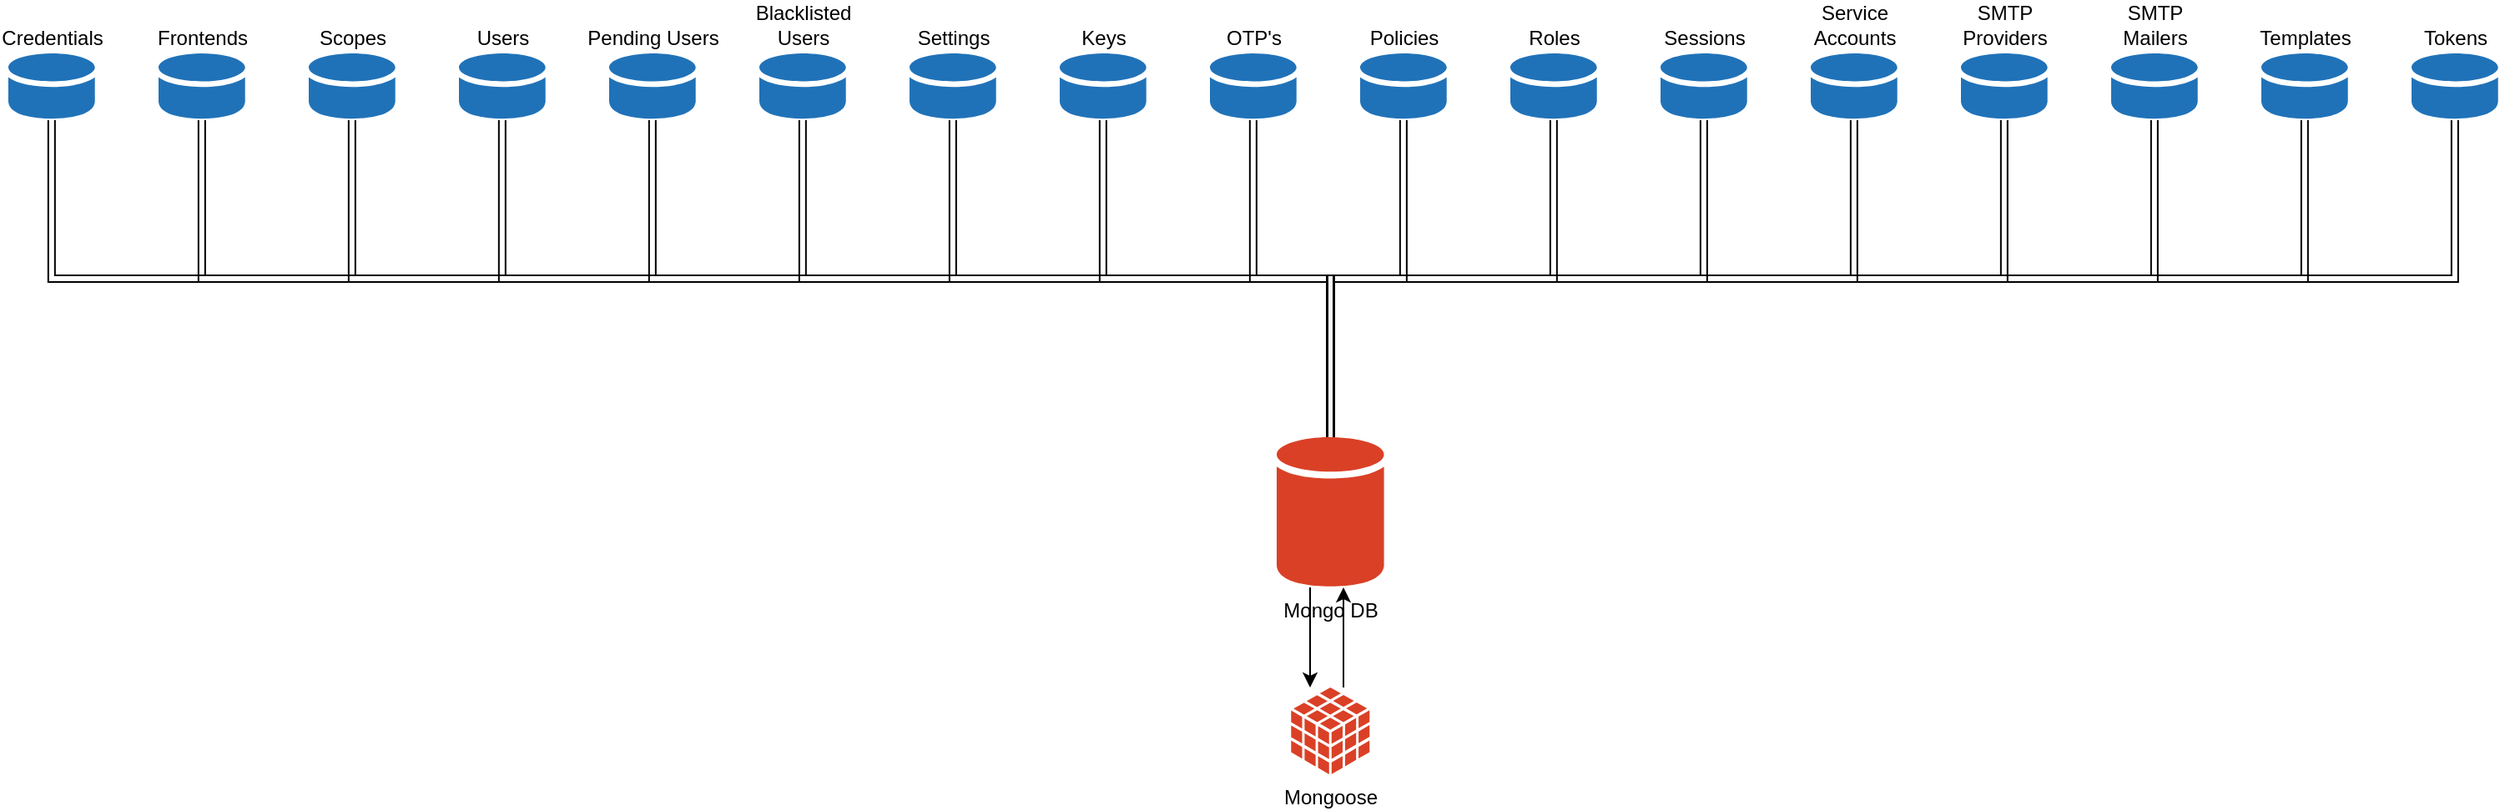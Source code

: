 <mxfile version="17.4.2" type="device"><diagram id="GnMFv5a7nQkKZ05Y-rjv" name="Page-1"><mxGraphModel dx="1730" dy="1148" grid="1" gridSize="10" guides="1" tooltips="1" connect="1" arrows="1" fold="1" page="1" pageScale="1" pageWidth="850" pageHeight="1100" math="0" shadow="0"><root><mxCell id="0"/><mxCell id="1" parent="0"/><mxCell id="8A_3C2fVjlUEtJEl_Mzg-2" style="edgeStyle=orthogonalEdgeStyle;rounded=0;orthogonalLoop=1;jettySize=auto;html=1;" parent="1" source="g1nz0eIOoSp3YbBt77dg-1" target="8A_3C2fVjlUEtJEl_Mzg-1" edge="1"><mxGeometry relative="1" as="geometry"><Array as="points"><mxPoint x="840" y="510"/><mxPoint x="840" y="510"/></Array></mxGeometry></mxCell><mxCell id="g1nz0eIOoSp3YbBt77dg-1" value="Mongo DB" style="sketch=0;shadow=0;dashed=0;html=1;strokeColor=none;labelPosition=center;verticalLabelPosition=bottom;verticalAlign=top;outlineConnect=0;align=center;shape=mxgraph.office.databases.database;fillColor=#DA4026;" parent="1" vertex="1"><mxGeometry x="820" y="390" width="64.29" height="90" as="geometry"/></mxCell><mxCell id="8A_3C2fVjlUEtJEl_Mzg-53" style="edgeStyle=elbowEdgeStyle;rounded=0;orthogonalLoop=1;jettySize=auto;elbow=vertical;html=1;" parent="1" source="8A_3C2fVjlUEtJEl_Mzg-1" target="g1nz0eIOoSp3YbBt77dg-1" edge="1"><mxGeometry relative="1" as="geometry"><Array as="points"><mxPoint x="860" y="520"/></Array></mxGeometry></mxCell><mxCell id="8A_3C2fVjlUEtJEl_Mzg-1" value="Mongoose" style="sketch=0;shadow=0;dashed=0;html=1;strokeColor=none;labelPosition=center;verticalLabelPosition=bottom;verticalAlign=top;outlineConnect=0;align=center;shape=mxgraph.office.databases.database_cube;fillColor=#DA4026;" parent="1" vertex="1"><mxGeometry x="828.64" y="540" width="47" height="52" as="geometry"/></mxCell><mxCell id="8A_3C2fVjlUEtJEl_Mzg-45" style="edgeStyle=elbowEdgeStyle;shape=link;rounded=0;orthogonalLoop=1;jettySize=auto;elbow=vertical;html=1;" parent="1" source="8A_3C2fVjlUEtJEl_Mzg-4" target="g1nz0eIOoSp3YbBt77dg-1" edge="1"><mxGeometry relative="1" as="geometry"/></mxCell><mxCell id="8A_3C2fVjlUEtJEl_Mzg-4" value="Credentials" style="sketch=0;shadow=0;dashed=0;html=1;strokeColor=none;labelPosition=center;verticalLabelPosition=top;verticalAlign=bottom;outlineConnect=0;align=center;shape=mxgraph.office.databases.database_mini_1;fillColor=#2072B8;" parent="1" vertex="1"><mxGeometry x="60" y="160" width="51.85" height="40" as="geometry"/></mxCell><mxCell id="8A_3C2fVjlUEtJEl_Mzg-46" style="edgeStyle=elbowEdgeStyle;shape=link;rounded=0;orthogonalLoop=1;jettySize=auto;elbow=vertical;html=1;" parent="1" source="8A_3C2fVjlUEtJEl_Mzg-5" target="g1nz0eIOoSp3YbBt77dg-1" edge="1"><mxGeometry relative="1" as="geometry"/></mxCell><mxCell id="8A_3C2fVjlUEtJEl_Mzg-5" value="Frontends" style="sketch=0;shadow=0;dashed=0;html=1;strokeColor=none;labelPosition=center;verticalLabelPosition=top;verticalAlign=bottom;outlineConnect=0;align=center;shape=mxgraph.office.databases.database_mini_1;fillColor=#2072B8;" parent="1" vertex="1"><mxGeometry x="150" y="160" width="51.85" height="40" as="geometry"/></mxCell><mxCell id="8A_3C2fVjlUEtJEl_Mzg-48" style="edgeStyle=elbowEdgeStyle;shape=link;rounded=0;orthogonalLoop=1;jettySize=auto;elbow=vertical;html=1;" parent="1" source="8A_3C2fVjlUEtJEl_Mzg-6" target="g1nz0eIOoSp3YbBt77dg-1" edge="1"><mxGeometry relative="1" as="geometry"/></mxCell><mxCell id="8A_3C2fVjlUEtJEl_Mzg-6" value="Users" style="sketch=0;shadow=0;dashed=0;html=1;strokeColor=none;labelPosition=center;verticalLabelPosition=top;verticalAlign=bottom;outlineConnect=0;align=center;shape=mxgraph.office.databases.database_mini_1;fillColor=#2072B8;" parent="1" vertex="1"><mxGeometry x="330" y="160" width="51.85" height="40" as="geometry"/></mxCell><mxCell id="8A_3C2fVjlUEtJEl_Mzg-49" style="edgeStyle=elbowEdgeStyle;shape=link;rounded=0;orthogonalLoop=1;jettySize=auto;elbow=vertical;html=1;" parent="1" source="8A_3C2fVjlUEtJEl_Mzg-7" target="g1nz0eIOoSp3YbBt77dg-1" edge="1"><mxGeometry relative="1" as="geometry"/></mxCell><mxCell id="8A_3C2fVjlUEtJEl_Mzg-7" value="Pending Users" style="sketch=0;shadow=0;dashed=0;html=1;strokeColor=none;labelPosition=center;verticalLabelPosition=top;verticalAlign=bottom;outlineConnect=0;align=center;shape=mxgraph.office.databases.database_mini_1;fillColor=#2072B8;" parent="1" vertex="1"><mxGeometry x="420" y="160" width="51.85" height="40" as="geometry"/></mxCell><mxCell id="8A_3C2fVjlUEtJEl_Mzg-50" style="edgeStyle=elbowEdgeStyle;shape=link;rounded=0;orthogonalLoop=1;jettySize=auto;elbow=vertical;html=1;" parent="1" source="8A_3C2fVjlUEtJEl_Mzg-8" target="g1nz0eIOoSp3YbBt77dg-1" edge="1"><mxGeometry relative="1" as="geometry"/></mxCell><mxCell id="8A_3C2fVjlUEtJEl_Mzg-8" value="Blacklisted &lt;br&gt;Users" style="sketch=0;shadow=0;dashed=0;html=1;strokeColor=none;labelPosition=center;verticalLabelPosition=top;verticalAlign=bottom;outlineConnect=0;align=center;shape=mxgraph.office.databases.database_mini_1;fillColor=#2072B8;" parent="1" vertex="1"><mxGeometry x="510" y="160" width="51.85" height="40" as="geometry"/></mxCell><mxCell id="8A_3C2fVjlUEtJEl_Mzg-51" style="edgeStyle=elbowEdgeStyle;shape=link;rounded=0;orthogonalLoop=1;jettySize=auto;elbow=vertical;html=1;" parent="1" source="8A_3C2fVjlUEtJEl_Mzg-9" target="g1nz0eIOoSp3YbBt77dg-1" edge="1"><mxGeometry relative="1" as="geometry"/></mxCell><mxCell id="8A_3C2fVjlUEtJEl_Mzg-9" value="Settings" style="sketch=0;shadow=0;dashed=0;html=1;strokeColor=none;labelPosition=center;verticalLabelPosition=top;verticalAlign=bottom;outlineConnect=0;align=center;shape=mxgraph.office.databases.database_mini_1;fillColor=#2072B8;" parent="1" vertex="1"><mxGeometry x="600" y="160" width="51.85" height="40" as="geometry"/></mxCell><mxCell id="8A_3C2fVjlUEtJEl_Mzg-35" style="edgeStyle=elbowEdgeStyle;shape=link;rounded=0;orthogonalLoop=1;jettySize=auto;elbow=vertical;html=1;" parent="1" source="8A_3C2fVjlUEtJEl_Mzg-11" target="g1nz0eIOoSp3YbBt77dg-1" edge="1"><mxGeometry relative="1" as="geometry"/></mxCell><mxCell id="8A_3C2fVjlUEtJEl_Mzg-11" value="OTP's" style="sketch=0;shadow=0;dashed=0;html=1;strokeColor=none;labelPosition=center;verticalLabelPosition=top;verticalAlign=bottom;outlineConnect=0;align=center;shape=mxgraph.office.databases.database_mini_1;fillColor=#2072B8;" parent="1" vertex="1"><mxGeometry x="780" y="160" width="51.85" height="40" as="geometry"/></mxCell><mxCell id="8A_3C2fVjlUEtJEl_Mzg-37" style="edgeStyle=elbowEdgeStyle;shape=link;rounded=0;orthogonalLoop=1;jettySize=auto;elbow=vertical;html=1;" parent="1" source="8A_3C2fVjlUEtJEl_Mzg-13" target="g1nz0eIOoSp3YbBt77dg-1" edge="1"><mxGeometry relative="1" as="geometry"/></mxCell><mxCell id="8A_3C2fVjlUEtJEl_Mzg-13" value="Policies" style="sketch=0;shadow=0;dashed=0;html=1;strokeColor=none;labelPosition=center;verticalLabelPosition=top;verticalAlign=bottom;outlineConnect=0;align=center;shape=mxgraph.office.databases.database_mini_1;fillColor=#2072B8;" parent="1" vertex="1"><mxGeometry x="870" y="160" width="51.85" height="40" as="geometry"/></mxCell><mxCell id="8A_3C2fVjlUEtJEl_Mzg-38" style="edgeStyle=elbowEdgeStyle;shape=link;rounded=0;orthogonalLoop=1;jettySize=auto;elbow=vertical;html=1;" parent="1" source="8A_3C2fVjlUEtJEl_Mzg-14" target="g1nz0eIOoSp3YbBt77dg-1" edge="1"><mxGeometry relative="1" as="geometry"/></mxCell><mxCell id="8A_3C2fVjlUEtJEl_Mzg-14" value="Roles" style="sketch=0;shadow=0;dashed=0;html=1;strokeColor=none;labelPosition=center;verticalLabelPosition=top;verticalAlign=bottom;outlineConnect=0;align=center;shape=mxgraph.office.databases.database_mini_1;fillColor=#2072B8;" parent="1" vertex="1"><mxGeometry x="960" y="160" width="51.85" height="40" as="geometry"/></mxCell><mxCell id="8A_3C2fVjlUEtJEl_Mzg-47" style="edgeStyle=elbowEdgeStyle;shape=link;rounded=0;orthogonalLoop=1;jettySize=auto;elbow=vertical;html=1;" parent="1" source="8A_3C2fVjlUEtJEl_Mzg-15" target="g1nz0eIOoSp3YbBt77dg-1" edge="1"><mxGeometry relative="1" as="geometry"/></mxCell><mxCell id="8A_3C2fVjlUEtJEl_Mzg-15" value="Scopes" style="sketch=0;shadow=0;dashed=0;html=1;strokeColor=none;labelPosition=center;verticalLabelPosition=top;verticalAlign=bottom;outlineConnect=0;align=center;shape=mxgraph.office.databases.database_mini_1;fillColor=#2072B8;" parent="1" vertex="1"><mxGeometry x="240" y="160" width="51.85" height="40" as="geometry"/></mxCell><mxCell id="8A_3C2fVjlUEtJEl_Mzg-39" style="edgeStyle=elbowEdgeStyle;shape=link;rounded=0;orthogonalLoop=1;jettySize=auto;elbow=vertical;html=1;" parent="1" source="8A_3C2fVjlUEtJEl_Mzg-16" target="g1nz0eIOoSp3YbBt77dg-1" edge="1"><mxGeometry relative="1" as="geometry"/></mxCell><mxCell id="8A_3C2fVjlUEtJEl_Mzg-16" value="Sessions" style="sketch=0;shadow=0;dashed=0;html=1;strokeColor=none;labelPosition=center;verticalLabelPosition=top;verticalAlign=bottom;outlineConnect=0;align=center;shape=mxgraph.office.databases.database_mini_1;fillColor=#2072B8;" parent="1" vertex="1"><mxGeometry x="1050" y="160" width="51.85" height="40" as="geometry"/></mxCell><mxCell id="8A_3C2fVjlUEtJEl_Mzg-40" style="edgeStyle=elbowEdgeStyle;shape=link;rounded=0;orthogonalLoop=1;jettySize=auto;elbow=vertical;html=1;" parent="1" source="8A_3C2fVjlUEtJEl_Mzg-17" target="g1nz0eIOoSp3YbBt77dg-1" edge="1"><mxGeometry relative="1" as="geometry"/></mxCell><mxCell id="8A_3C2fVjlUEtJEl_Mzg-17" value="Service&lt;br&gt;Accounts" style="sketch=0;shadow=0;dashed=0;html=1;strokeColor=none;labelPosition=center;verticalLabelPosition=top;verticalAlign=bottom;outlineConnect=0;align=center;shape=mxgraph.office.databases.database_mini_1;fillColor=#2072B8;" parent="1" vertex="1"><mxGeometry x="1140" y="160" width="51.85" height="40" as="geometry"/></mxCell><mxCell id="8A_3C2fVjlUEtJEl_Mzg-41" style="edgeStyle=elbowEdgeStyle;shape=link;rounded=0;orthogonalLoop=1;jettySize=auto;elbow=vertical;html=1;" parent="1" source="8A_3C2fVjlUEtJEl_Mzg-18" target="g1nz0eIOoSp3YbBt77dg-1" edge="1"><mxGeometry relative="1" as="geometry"/></mxCell><mxCell id="8A_3C2fVjlUEtJEl_Mzg-18" value="SMTP&lt;br&gt;Providers" style="sketch=0;shadow=0;dashed=0;html=1;strokeColor=none;labelPosition=center;verticalLabelPosition=top;verticalAlign=bottom;outlineConnect=0;align=center;shape=mxgraph.office.databases.database_mini_1;fillColor=#2072B8;" parent="1" vertex="1"><mxGeometry x="1230" y="160" width="51.85" height="40" as="geometry"/></mxCell><mxCell id="8A_3C2fVjlUEtJEl_Mzg-42" style="edgeStyle=elbowEdgeStyle;shape=link;rounded=0;orthogonalLoop=1;jettySize=auto;elbow=vertical;html=1;" parent="1" source="8A_3C2fVjlUEtJEl_Mzg-19" target="g1nz0eIOoSp3YbBt77dg-1" edge="1"><mxGeometry relative="1" as="geometry"/></mxCell><mxCell id="8A_3C2fVjlUEtJEl_Mzg-19" value="SMTP&lt;br&gt;Mailers" style="sketch=0;shadow=0;dashed=0;html=1;strokeColor=none;labelPosition=center;verticalLabelPosition=top;verticalAlign=bottom;outlineConnect=0;align=center;shape=mxgraph.office.databases.database_mini_1;fillColor=#2072B8;" parent="1" vertex="1"><mxGeometry x="1320" y="160" width="51.85" height="40" as="geometry"/></mxCell><mxCell id="8A_3C2fVjlUEtJEl_Mzg-43" style="edgeStyle=elbowEdgeStyle;shape=link;rounded=0;orthogonalLoop=1;jettySize=auto;elbow=vertical;html=1;" parent="1" source="8A_3C2fVjlUEtJEl_Mzg-20" target="g1nz0eIOoSp3YbBt77dg-1" edge="1"><mxGeometry relative="1" as="geometry"/></mxCell><mxCell id="8A_3C2fVjlUEtJEl_Mzg-20" value="Templates" style="sketch=0;shadow=0;dashed=0;html=1;strokeColor=none;labelPosition=center;verticalLabelPosition=top;verticalAlign=bottom;outlineConnect=0;align=center;shape=mxgraph.office.databases.database_mini_1;fillColor=#2072B8;" parent="1" vertex="1"><mxGeometry x="1410" y="160" width="51.85" height="40" as="geometry"/></mxCell><mxCell id="8A_3C2fVjlUEtJEl_Mzg-44" style="edgeStyle=elbowEdgeStyle;shape=link;rounded=0;orthogonalLoop=1;jettySize=auto;elbow=vertical;html=1;" parent="1" source="8A_3C2fVjlUEtJEl_Mzg-21" target="g1nz0eIOoSp3YbBt77dg-1" edge="1"><mxGeometry relative="1" as="geometry"/></mxCell><mxCell id="8A_3C2fVjlUEtJEl_Mzg-21" value="Tokens" style="sketch=0;shadow=0;dashed=0;html=1;strokeColor=none;labelPosition=center;verticalLabelPosition=top;verticalAlign=bottom;outlineConnect=0;align=center;shape=mxgraph.office.databases.database_mini_1;fillColor=#2072B8;" parent="1" vertex="1"><mxGeometry x="1500" y="160" width="51.85" height="40" as="geometry"/></mxCell><mxCell id="8A_3C2fVjlUEtJEl_Mzg-52" style="edgeStyle=elbowEdgeStyle;shape=link;rounded=0;orthogonalLoop=1;jettySize=auto;elbow=vertical;html=1;" parent="1" source="8A_3C2fVjlUEtJEl_Mzg-10" target="g1nz0eIOoSp3YbBt77dg-1" edge="1"><mxGeometry relative="1" as="geometry"/></mxCell><mxCell id="8A_3C2fVjlUEtJEl_Mzg-10" value="Keys" style="sketch=0;shadow=0;dashed=0;html=1;strokeColor=none;labelPosition=center;verticalLabelPosition=top;verticalAlign=bottom;outlineConnect=0;align=center;shape=mxgraph.office.databases.database_mini_1;fillColor=#2072B8;" parent="1" vertex="1"><mxGeometry x="690" y="160" width="51.85" height="40" as="geometry"/></mxCell></root></mxGraphModel></diagram></mxfile>